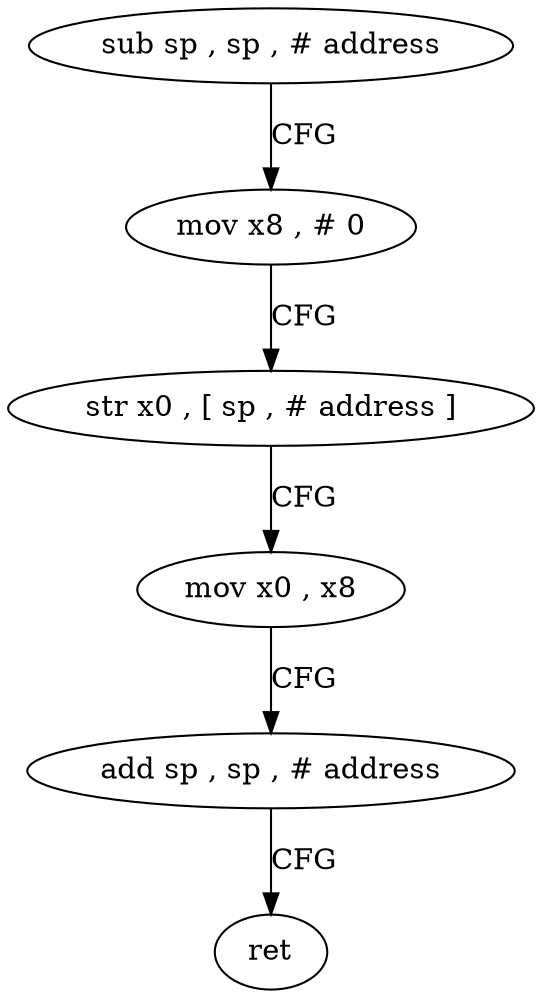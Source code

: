 digraph "func" {
"4221648" [label = "sub sp , sp , # address" ]
"4221652" [label = "mov x8 , # 0" ]
"4221656" [label = "str x0 , [ sp , # address ]" ]
"4221660" [label = "mov x0 , x8" ]
"4221664" [label = "add sp , sp , # address" ]
"4221668" [label = "ret" ]
"4221648" -> "4221652" [ label = "CFG" ]
"4221652" -> "4221656" [ label = "CFG" ]
"4221656" -> "4221660" [ label = "CFG" ]
"4221660" -> "4221664" [ label = "CFG" ]
"4221664" -> "4221668" [ label = "CFG" ]
}

